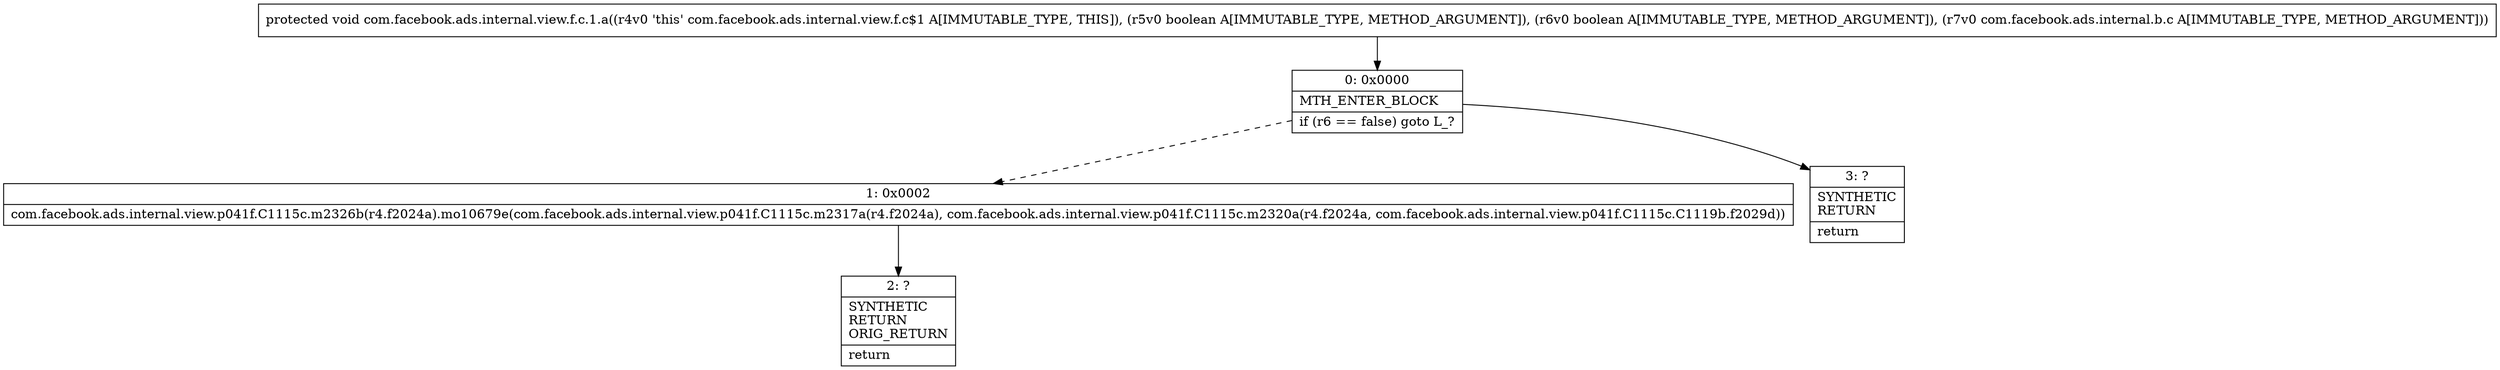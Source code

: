 digraph "CFG forcom.facebook.ads.internal.view.f.c.1.a(ZZLcom\/facebook\/ads\/internal\/b\/c;)V" {
Node_0 [shape=record,label="{0\:\ 0x0000|MTH_ENTER_BLOCK\l|if (r6 == false) goto L_?\l}"];
Node_1 [shape=record,label="{1\:\ 0x0002|com.facebook.ads.internal.view.p041f.C1115c.m2326b(r4.f2024a).mo10679e(com.facebook.ads.internal.view.p041f.C1115c.m2317a(r4.f2024a), com.facebook.ads.internal.view.p041f.C1115c.m2320a(r4.f2024a, com.facebook.ads.internal.view.p041f.C1115c.C1119b.f2029d))\l}"];
Node_2 [shape=record,label="{2\:\ ?|SYNTHETIC\lRETURN\lORIG_RETURN\l|return\l}"];
Node_3 [shape=record,label="{3\:\ ?|SYNTHETIC\lRETURN\l|return\l}"];
MethodNode[shape=record,label="{protected void com.facebook.ads.internal.view.f.c.1.a((r4v0 'this' com.facebook.ads.internal.view.f.c$1 A[IMMUTABLE_TYPE, THIS]), (r5v0 boolean A[IMMUTABLE_TYPE, METHOD_ARGUMENT]), (r6v0 boolean A[IMMUTABLE_TYPE, METHOD_ARGUMENT]), (r7v0 com.facebook.ads.internal.b.c A[IMMUTABLE_TYPE, METHOD_ARGUMENT])) }"];
MethodNode -> Node_0;
Node_0 -> Node_1[style=dashed];
Node_0 -> Node_3;
Node_1 -> Node_2;
}


